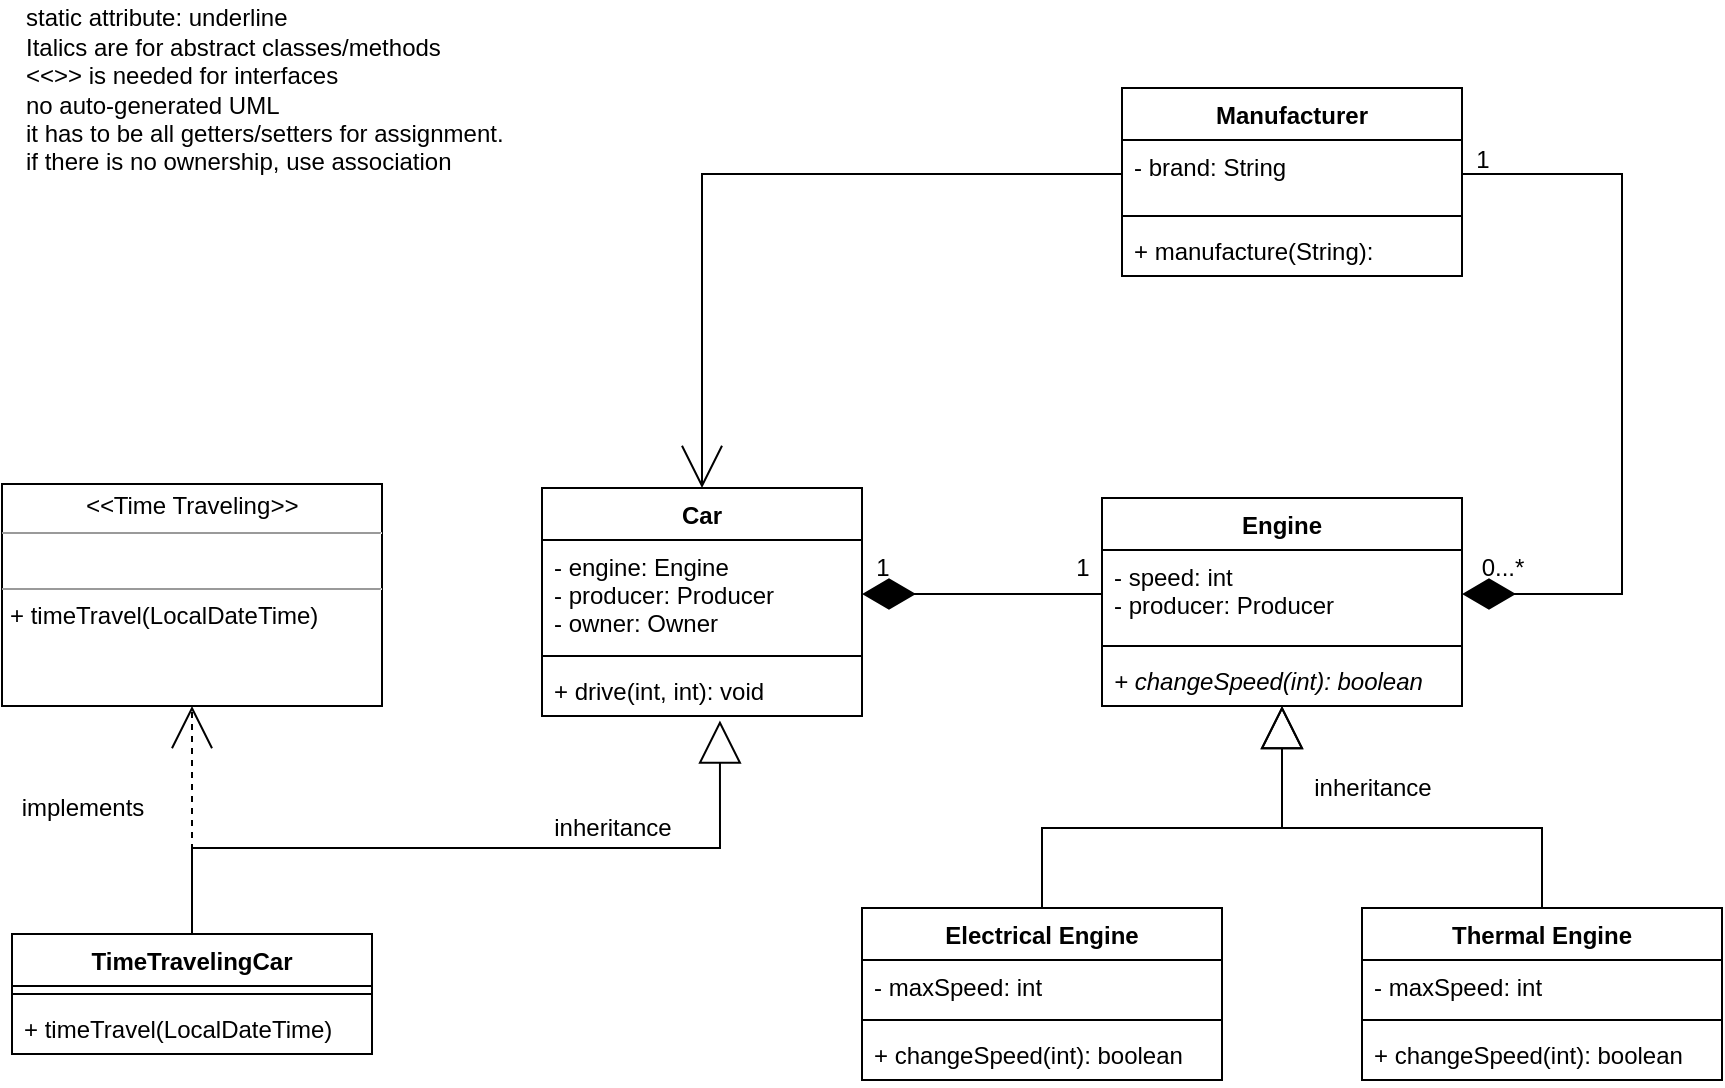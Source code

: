<mxfile version="20.0.1" type="device"><diagram id="ShdAYrtXVqVb46iWoyf9" name="Page-1"><mxGraphModel dx="1422" dy="741" grid="1" gridSize="10" guides="1" tooltips="1" connect="1" arrows="1" fold="1" page="1" pageScale="1" pageWidth="1169" pageHeight="827" math="0" shadow="0"><root><mxCell id="0"/><mxCell id="1" parent="0"/><mxCell id="8Y7T5I1wL2ilpwAB3tu0-3" value="Engine" style="swimlane;fontStyle=1;align=center;verticalAlign=top;childLayout=stackLayout;horizontal=1;startSize=26;horizontalStack=0;resizeParent=1;resizeParentMax=0;resizeLast=0;collapsible=1;marginBottom=0;" vertex="1" parent="1"><mxGeometry x="610" y="395" width="180" height="104" as="geometry"/></mxCell><mxCell id="8Y7T5I1wL2ilpwAB3tu0-4" value="- speed: int&#xA;- producer: Producer&#xA;" style="text;strokeColor=none;fillColor=none;align=left;verticalAlign=top;spacingLeft=4;spacingRight=4;overflow=hidden;rotatable=0;points=[[0,0.5],[1,0.5]];portConstraint=eastwest;" vertex="1" parent="8Y7T5I1wL2ilpwAB3tu0-3"><mxGeometry y="26" width="180" height="44" as="geometry"/></mxCell><mxCell id="8Y7T5I1wL2ilpwAB3tu0-5" value="" style="line;strokeWidth=1;fillColor=none;align=left;verticalAlign=middle;spacingTop=-1;spacingLeft=3;spacingRight=3;rotatable=0;labelPosition=right;points=[];portConstraint=eastwest;" vertex="1" parent="8Y7T5I1wL2ilpwAB3tu0-3"><mxGeometry y="70" width="180" height="8" as="geometry"/></mxCell><mxCell id="8Y7T5I1wL2ilpwAB3tu0-6" value="+ changeSpeed(int): boolean" style="text;strokeColor=none;fillColor=none;align=left;verticalAlign=top;spacingLeft=4;spacingRight=4;overflow=hidden;rotatable=0;points=[[0,0.5],[1,0.5]];portConstraint=eastwest;fontStyle=2" vertex="1" parent="8Y7T5I1wL2ilpwAB3tu0-3"><mxGeometry y="78" width="180" height="26" as="geometry"/></mxCell><mxCell id="8Y7T5I1wL2ilpwAB3tu0-11" value="&lt;p style=&quot;margin:0px;margin-top:4px;text-align:center;&quot;&gt;&lt;i&gt;&amp;lt;&amp;lt;&lt;/i&gt;Time Traveling&lt;i&gt;&amp;gt;&amp;gt;&lt;/i&gt;&lt;br&gt;&lt;/p&gt;&lt;hr size=&quot;1&quot;&gt;&lt;br&gt;&lt;hr size=&quot;1&quot;&gt;&lt;p style=&quot;margin:0px;margin-left:4px;&quot;&gt;+ timeTravel(LocalDateTime)&lt;br&gt;&lt;/p&gt;" style="verticalAlign=top;align=left;overflow=fill;fontSize=12;fontFamily=Helvetica;html=1;" vertex="1" parent="1"><mxGeometry x="60" y="388" width="190" height="111" as="geometry"/></mxCell><mxCell id="8Y7T5I1wL2ilpwAB3tu0-13" value="Car" style="swimlane;fontStyle=1;align=center;verticalAlign=top;childLayout=stackLayout;horizontal=1;startSize=26;horizontalStack=0;resizeParent=1;resizeParentMax=0;resizeLast=0;collapsible=1;marginBottom=0;" vertex="1" parent="1"><mxGeometry x="330" y="390" width="160" height="114" as="geometry"/></mxCell><mxCell id="8Y7T5I1wL2ilpwAB3tu0-14" value="- engine: Engine&#xA;- producer: Producer&#xA;- owner: Owner&#xA;" style="text;strokeColor=none;fillColor=none;align=left;verticalAlign=top;spacingLeft=4;spacingRight=4;overflow=hidden;rotatable=0;points=[[0,0.5],[1,0.5]];portConstraint=eastwest;" vertex="1" parent="8Y7T5I1wL2ilpwAB3tu0-13"><mxGeometry y="26" width="160" height="54" as="geometry"/></mxCell><mxCell id="8Y7T5I1wL2ilpwAB3tu0-15" value="" style="line;strokeWidth=1;fillColor=none;align=left;verticalAlign=middle;spacingTop=-1;spacingLeft=3;spacingRight=3;rotatable=0;labelPosition=right;points=[];portConstraint=eastwest;" vertex="1" parent="8Y7T5I1wL2ilpwAB3tu0-13"><mxGeometry y="80" width="160" height="8" as="geometry"/></mxCell><mxCell id="8Y7T5I1wL2ilpwAB3tu0-16" value="+ drive(int, int): void" style="text;strokeColor=none;fillColor=none;align=left;verticalAlign=top;spacingLeft=4;spacingRight=4;overflow=hidden;rotatable=0;points=[[0,0.5],[1,0.5]];portConstraint=eastwest;" vertex="1" parent="8Y7T5I1wL2ilpwAB3tu0-13"><mxGeometry y="88" width="160" height="26" as="geometry"/></mxCell><mxCell id="8Y7T5I1wL2ilpwAB3tu0-17" value="Manufacturer" style="swimlane;fontStyle=1;align=center;verticalAlign=top;childLayout=stackLayout;horizontal=1;startSize=26;horizontalStack=0;resizeParent=1;resizeParentMax=0;resizeLast=0;collapsible=1;marginBottom=0;" vertex="1" parent="1"><mxGeometry x="620" y="190" width="170" height="94" as="geometry"/></mxCell><mxCell id="8Y7T5I1wL2ilpwAB3tu0-18" value="- brand: String" style="text;strokeColor=none;fillColor=none;align=left;verticalAlign=top;spacingLeft=4;spacingRight=4;overflow=hidden;rotatable=0;points=[[0,0.5],[1,0.5]];portConstraint=eastwest;" vertex="1" parent="8Y7T5I1wL2ilpwAB3tu0-17"><mxGeometry y="26" width="170" height="34" as="geometry"/></mxCell><mxCell id="8Y7T5I1wL2ilpwAB3tu0-19" value="" style="line;strokeWidth=1;fillColor=none;align=left;verticalAlign=middle;spacingTop=-1;spacingLeft=3;spacingRight=3;rotatable=0;labelPosition=right;points=[];portConstraint=eastwest;" vertex="1" parent="8Y7T5I1wL2ilpwAB3tu0-17"><mxGeometry y="60" width="170" height="8" as="geometry"/></mxCell><mxCell id="8Y7T5I1wL2ilpwAB3tu0-20" value="+ manufacture(String): " style="text;strokeColor=none;fillColor=none;align=left;verticalAlign=top;spacingLeft=4;spacingRight=4;overflow=hidden;rotatable=0;points=[[0,0.5],[1,0.5]];portConstraint=eastwest;" vertex="1" parent="8Y7T5I1wL2ilpwAB3tu0-17"><mxGeometry y="68" width="170" height="26" as="geometry"/></mxCell><mxCell id="8Y7T5I1wL2ilpwAB3tu0-32" style="edgeStyle=orthogonalEdgeStyle;rounded=0;orthogonalLoop=1;jettySize=auto;html=1;endArrow=block;endFill=0;strokeWidth=1;startSize=6;endSize=19;" edge="1" parent="1" source="8Y7T5I1wL2ilpwAB3tu0-22" target="8Y7T5I1wL2ilpwAB3tu0-6"><mxGeometry relative="1" as="geometry"><Array as="points"><mxPoint x="830" y="560"/><mxPoint x="700" y="560"/></Array></mxGeometry></mxCell><mxCell id="8Y7T5I1wL2ilpwAB3tu0-22" value="Thermal Engine" style="swimlane;fontStyle=1;align=center;verticalAlign=top;childLayout=stackLayout;horizontal=1;startSize=26;horizontalStack=0;resizeParent=1;resizeParentMax=0;resizeLast=0;collapsible=1;marginBottom=0;" vertex="1" parent="1"><mxGeometry x="740" y="600" width="180" height="86" as="geometry"/></mxCell><mxCell id="8Y7T5I1wL2ilpwAB3tu0-23" value="- maxSpeed: int" style="text;strokeColor=none;fillColor=none;align=left;verticalAlign=top;spacingLeft=4;spacingRight=4;overflow=hidden;rotatable=0;points=[[0,0.5],[1,0.5]];portConstraint=eastwest;" vertex="1" parent="8Y7T5I1wL2ilpwAB3tu0-22"><mxGeometry y="26" width="180" height="26" as="geometry"/></mxCell><mxCell id="8Y7T5I1wL2ilpwAB3tu0-24" value="" style="line;strokeWidth=1;fillColor=none;align=left;verticalAlign=middle;spacingTop=-1;spacingLeft=3;spacingRight=3;rotatable=0;labelPosition=right;points=[];portConstraint=eastwest;" vertex="1" parent="8Y7T5I1wL2ilpwAB3tu0-22"><mxGeometry y="52" width="180" height="8" as="geometry"/></mxCell><mxCell id="8Y7T5I1wL2ilpwAB3tu0-25" value="+ changeSpeed(int): boolean" style="text;strokeColor=none;fillColor=none;align=left;verticalAlign=top;spacingLeft=4;spacingRight=4;overflow=hidden;rotatable=0;points=[[0,0.5],[1,0.5]];portConstraint=eastwest;" vertex="1" parent="8Y7T5I1wL2ilpwAB3tu0-22"><mxGeometry y="60" width="180" height="26" as="geometry"/></mxCell><mxCell id="8Y7T5I1wL2ilpwAB3tu0-30" style="edgeStyle=orthogonalEdgeStyle;rounded=0;orthogonalLoop=1;jettySize=auto;html=1;endArrow=block;endFill=0;strokeWidth=1;startSize=6;endSize=19;" edge="1" parent="1" source="8Y7T5I1wL2ilpwAB3tu0-26" target="8Y7T5I1wL2ilpwAB3tu0-6"><mxGeometry relative="1" as="geometry"><Array as="points"><mxPoint x="580" y="560"/><mxPoint x="700" y="560"/></Array></mxGeometry></mxCell><mxCell id="8Y7T5I1wL2ilpwAB3tu0-26" value="Electrical Engine" style="swimlane;fontStyle=1;align=center;verticalAlign=top;childLayout=stackLayout;horizontal=1;startSize=26;horizontalStack=0;resizeParent=1;resizeParentMax=0;resizeLast=0;collapsible=1;marginBottom=0;" vertex="1" parent="1"><mxGeometry x="490" y="600" width="180" height="86" as="geometry"/></mxCell><mxCell id="8Y7T5I1wL2ilpwAB3tu0-27" value="- maxSpeed: int" style="text;strokeColor=none;fillColor=none;align=left;verticalAlign=top;spacingLeft=4;spacingRight=4;overflow=hidden;rotatable=0;points=[[0,0.5],[1,0.5]];portConstraint=eastwest;" vertex="1" parent="8Y7T5I1wL2ilpwAB3tu0-26"><mxGeometry y="26" width="180" height="26" as="geometry"/></mxCell><mxCell id="8Y7T5I1wL2ilpwAB3tu0-28" value="" style="line;strokeWidth=1;fillColor=none;align=left;verticalAlign=middle;spacingTop=-1;spacingLeft=3;spacingRight=3;rotatable=0;labelPosition=right;points=[];portConstraint=eastwest;" vertex="1" parent="8Y7T5I1wL2ilpwAB3tu0-26"><mxGeometry y="52" width="180" height="8" as="geometry"/></mxCell><mxCell id="8Y7T5I1wL2ilpwAB3tu0-29" value="+ changeSpeed(int): boolean" style="text;strokeColor=none;fillColor=none;align=left;verticalAlign=top;spacingLeft=4;spacingRight=4;overflow=hidden;rotatable=0;points=[[0,0.5],[1,0.5]];portConstraint=eastwest;" vertex="1" parent="8Y7T5I1wL2ilpwAB3tu0-26"><mxGeometry y="60" width="180" height="26" as="geometry"/></mxCell><mxCell id="8Y7T5I1wL2ilpwAB3tu0-33" value="inheritance" style="text;html=1;align=center;verticalAlign=middle;resizable=0;points=[];autosize=1;strokeColor=none;fillColor=none;" vertex="1" parent="1"><mxGeometry x="710" y="530" width="70" height="20" as="geometry"/></mxCell><mxCell id="8Y7T5I1wL2ilpwAB3tu0-34" value="" style="endArrow=diamondThin;endFill=1;endSize=24;html=1;rounded=0;strokeWidth=1;entryX=1;entryY=0.5;entryDx=0;entryDy=0;exitX=0;exitY=0.5;exitDx=0;exitDy=0;" edge="1" parent="1" source="8Y7T5I1wL2ilpwAB3tu0-4" target="8Y7T5I1wL2ilpwAB3tu0-14"><mxGeometry width="160" relative="1" as="geometry"><mxPoint x="620" y="380" as="sourcePoint"/><mxPoint x="780" y="380" as="targetPoint"/></mxGeometry></mxCell><mxCell id="8Y7T5I1wL2ilpwAB3tu0-35" value="1" style="text;html=1;align=center;verticalAlign=middle;resizable=0;points=[];autosize=1;strokeColor=none;fillColor=none;" vertex="1" parent="1"><mxGeometry x="490" y="420" width="20" height="20" as="geometry"/></mxCell><mxCell id="8Y7T5I1wL2ilpwAB3tu0-36" value="1" style="text;html=1;align=center;verticalAlign=middle;resizable=0;points=[];autosize=1;strokeColor=none;fillColor=none;" vertex="1" parent="1"><mxGeometry x="590" y="420" width="20" height="20" as="geometry"/></mxCell><mxCell id="8Y7T5I1wL2ilpwAB3tu0-37" value="" style="endArrow=diamondThin;endFill=1;endSize=24;html=1;rounded=0;strokeWidth=1;entryX=1;entryY=0.5;entryDx=0;entryDy=0;exitX=1;exitY=0.5;exitDx=0;exitDy=0;" edge="1" parent="1" source="8Y7T5I1wL2ilpwAB3tu0-18" target="8Y7T5I1wL2ilpwAB3tu0-4"><mxGeometry width="160" relative="1" as="geometry"><mxPoint x="870" y="230" as="sourcePoint"/><mxPoint x="980" y="340" as="targetPoint"/><Array as="points"><mxPoint x="870" y="233"/><mxPoint x="870" y="443"/></Array></mxGeometry></mxCell><mxCell id="8Y7T5I1wL2ilpwAB3tu0-38" value="1" style="text;html=1;align=center;verticalAlign=middle;resizable=0;points=[];autosize=1;strokeColor=none;fillColor=none;" vertex="1" parent="1"><mxGeometry x="790" y="216" width="20" height="20" as="geometry"/></mxCell><mxCell id="8Y7T5I1wL2ilpwAB3tu0-39" value="0...*" style="text;html=1;align=center;verticalAlign=middle;resizable=0;points=[];autosize=1;strokeColor=none;fillColor=none;" vertex="1" parent="1"><mxGeometry x="790" y="420" width="40" height="20" as="geometry"/></mxCell><mxCell id="8Y7T5I1wL2ilpwAB3tu0-44" style="edgeStyle=orthogonalEdgeStyle;rounded=0;orthogonalLoop=1;jettySize=auto;html=1;endArrow=open;endFill=0;startSize=6;endSize=19;strokeWidth=1;dashed=1;" edge="1" parent="1" source="8Y7T5I1wL2ilpwAB3tu0-40" target="8Y7T5I1wL2ilpwAB3tu0-11"><mxGeometry relative="1" as="geometry"/></mxCell><mxCell id="8Y7T5I1wL2ilpwAB3tu0-46" style="edgeStyle=orthogonalEdgeStyle;rounded=0;orthogonalLoop=1;jettySize=auto;html=1;entryX=0.556;entryY=1.086;entryDx=0;entryDy=0;endArrow=block;endFill=0;startSize=6;endSize=19;strokeWidth=1;entryPerimeter=0;" edge="1" parent="1" source="8Y7T5I1wL2ilpwAB3tu0-40" target="8Y7T5I1wL2ilpwAB3tu0-16"><mxGeometry relative="1" as="geometry"><Array as="points"><mxPoint x="155" y="570"/><mxPoint x="419" y="570"/></Array></mxGeometry></mxCell><mxCell id="8Y7T5I1wL2ilpwAB3tu0-40" value="TimeTravelingCar" style="swimlane;fontStyle=1;align=center;verticalAlign=top;childLayout=stackLayout;horizontal=1;startSize=26;horizontalStack=0;resizeParent=1;resizeParentMax=0;resizeLast=0;collapsible=1;marginBottom=0;" vertex="1" parent="1"><mxGeometry x="65" y="613" width="180" height="60" as="geometry"/></mxCell><mxCell id="8Y7T5I1wL2ilpwAB3tu0-42" value="" style="line;strokeWidth=1;fillColor=none;align=left;verticalAlign=middle;spacingTop=-1;spacingLeft=3;spacingRight=3;rotatable=0;labelPosition=right;points=[];portConstraint=eastwest;" vertex="1" parent="8Y7T5I1wL2ilpwAB3tu0-40"><mxGeometry y="26" width="180" height="8" as="geometry"/></mxCell><mxCell id="8Y7T5I1wL2ilpwAB3tu0-43" value="+ timeTravel(LocalDateTime)" style="text;strokeColor=none;fillColor=none;align=left;verticalAlign=top;spacingLeft=4;spacingRight=4;overflow=hidden;rotatable=0;points=[[0,0.5],[1,0.5]];portConstraint=eastwest;" vertex="1" parent="8Y7T5I1wL2ilpwAB3tu0-40"><mxGeometry y="34" width="180" height="26" as="geometry"/></mxCell><mxCell id="8Y7T5I1wL2ilpwAB3tu0-45" value="&lt;div align=&quot;left&quot;&gt;static attribute: underline&lt;/div&gt;&lt;div align=&quot;left&quot;&gt;Italics are for abstract classes/methods&lt;/div&gt;&lt;div align=&quot;left&quot;&gt;&amp;lt;&amp;lt;&amp;gt;&amp;gt; is needed for interfaces&lt;/div&gt;&lt;div align=&quot;left&quot;&gt;no auto-generated UML&lt;/div&gt;&lt;div align=&quot;left&quot;&gt;it has to be all getters/setters for assignment.&lt;/div&gt;&lt;div&gt;if there is no ownership, use association&lt;br&gt;&lt;/div&gt;" style="text;html=1;align=left;verticalAlign=middle;resizable=0;points=[];autosize=1;strokeColor=none;fillColor=none;" vertex="1" parent="1"><mxGeometry x="70" y="146" width="250" height="90" as="geometry"/></mxCell><mxCell id="8Y7T5I1wL2ilpwAB3tu0-47" value="inheritance" style="text;html=1;align=center;verticalAlign=middle;resizable=0;points=[];autosize=1;strokeColor=none;fillColor=none;" vertex="1" parent="1"><mxGeometry x="330" y="550" width="70" height="20" as="geometry"/></mxCell><mxCell id="8Y7T5I1wL2ilpwAB3tu0-48" value="implements" style="text;html=1;align=center;verticalAlign=middle;resizable=0;points=[];autosize=1;strokeColor=none;fillColor=none;" vertex="1" parent="1"><mxGeometry x="60" y="540" width="80" height="20" as="geometry"/></mxCell><mxCell id="8Y7T5I1wL2ilpwAB3tu0-49" style="edgeStyle=orthogonalEdgeStyle;rounded=0;orthogonalLoop=1;jettySize=auto;html=1;endArrow=open;endFill=0;startSize=6;endSize=19;strokeWidth=1;" edge="1" parent="1" source="8Y7T5I1wL2ilpwAB3tu0-18" target="8Y7T5I1wL2ilpwAB3tu0-13"><mxGeometry relative="1" as="geometry"/></mxCell></root></mxGraphModel></diagram></mxfile>